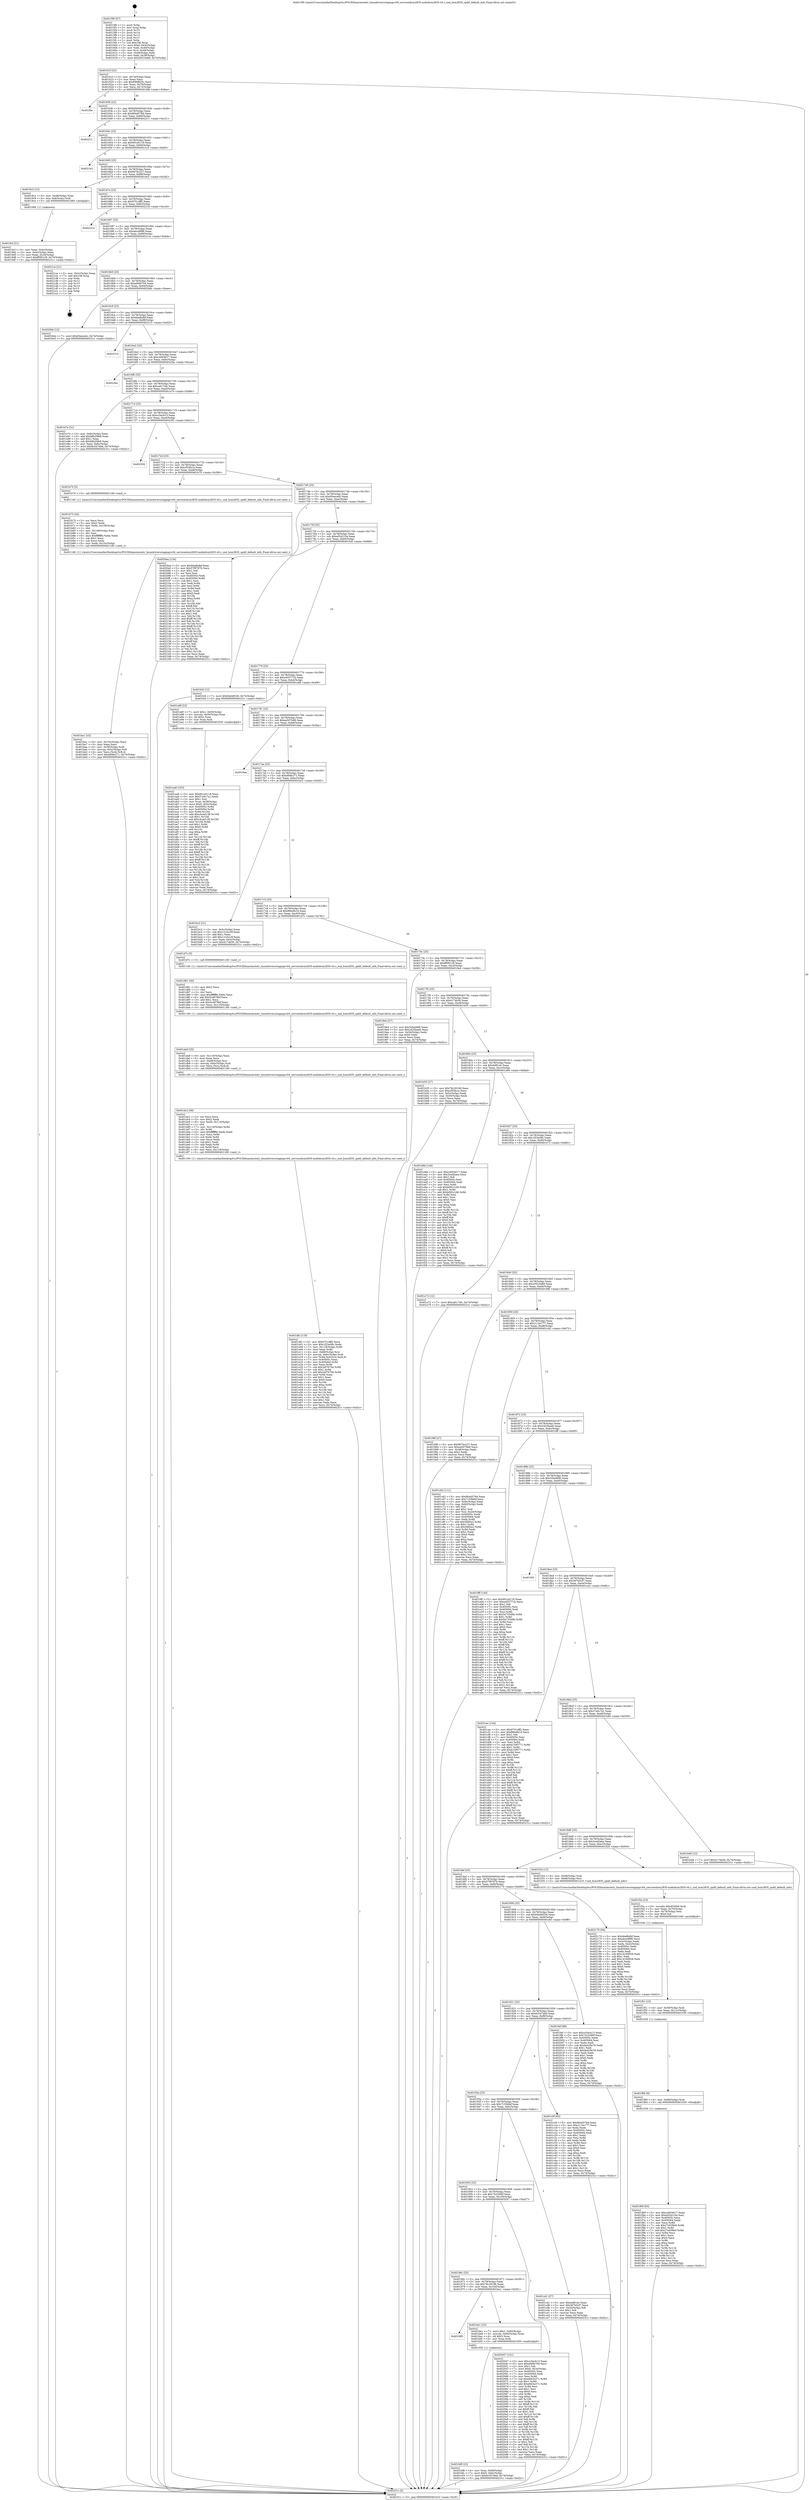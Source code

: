 digraph "0x4015f0" {
  label = "0x4015f0 (/mnt/c/Users/mathe/Desktop/tcc/POCII/binaries/extr_linuxdriversstagingvc04_servicesbcm2835-audiobcm2835-ctl.c_snd_bcm2835_spdif_default_info_Final-ollvm.out::main(0))"
  labelloc = "t"
  node[shape=record]

  Entry [label="",width=0.3,height=0.3,shape=circle,fillcolor=black,style=filled]
  "0x40161f" [label="{
     0x40161f [23]\l
     | [instrs]\l
     &nbsp;&nbsp;0x40161f \<+3\>: mov -0x74(%rbp),%eax\l
     &nbsp;&nbsp;0x401622 \<+2\>: mov %eax,%ecx\l
     &nbsp;&nbsp;0x401624 \<+6\>: sub $0x84bf825c,%ecx\l
     &nbsp;&nbsp;0x40162a \<+3\>: mov %eax,-0x78(%rbp)\l
     &nbsp;&nbsp;0x40162d \<+3\>: mov %ecx,-0x7c(%rbp)\l
     &nbsp;&nbsp;0x401630 \<+6\>: je 0000000000401fde \<main+0x9ee\>\l
  }"]
  "0x401fde" [label="{
     0x401fde\l
  }", style=dashed]
  "0x401636" [label="{
     0x401636 [22]\l
     | [instrs]\l
     &nbsp;&nbsp;0x401636 \<+5\>: jmp 000000000040163b \<main+0x4b\>\l
     &nbsp;&nbsp;0x40163b \<+3\>: mov -0x78(%rbp),%eax\l
     &nbsp;&nbsp;0x40163e \<+5\>: sub $0x864d578d,%eax\l
     &nbsp;&nbsp;0x401643 \<+3\>: mov %eax,-0x80(%rbp)\l
     &nbsp;&nbsp;0x401646 \<+6\>: je 0000000000402211 \<main+0xc21\>\l
  }"]
  Exit [label="",width=0.3,height=0.3,shape=circle,fillcolor=black,style=filled,peripheries=2]
  "0x402211" [label="{
     0x402211\l
  }", style=dashed]
  "0x40164c" [label="{
     0x40164c [25]\l
     | [instrs]\l
     &nbsp;&nbsp;0x40164c \<+5\>: jmp 0000000000401651 \<main+0x61\>\l
     &nbsp;&nbsp;0x401651 \<+3\>: mov -0x78(%rbp),%eax\l
     &nbsp;&nbsp;0x401654 \<+5\>: sub $0x901a0118,%eax\l
     &nbsp;&nbsp;0x401659 \<+6\>: mov %eax,-0x84(%rbp)\l
     &nbsp;&nbsp;0x40165f \<+6\>: je 00000000004021e3 \<main+0xbf3\>\l
  }"]
  "0x401f69" [label="{
     0x401f69 [93]\l
     | [instrs]\l
     &nbsp;&nbsp;0x401f69 \<+5\>: mov $0xc4004017,%eax\l
     &nbsp;&nbsp;0x401f6e \<+5\>: mov $0xe054210a,%esi\l
     &nbsp;&nbsp;0x401f73 \<+7\>: mov 0x40505c,%ecx\l
     &nbsp;&nbsp;0x401f7a \<+7\>: mov 0x405064,%edx\l
     &nbsp;&nbsp;0x401f81 \<+3\>: mov %ecx,%r8d\l
     &nbsp;&nbsp;0x401f84 \<+7\>: sub $0x27e638e0,%r8d\l
     &nbsp;&nbsp;0x401f8b \<+4\>: sub $0x1,%r8d\l
     &nbsp;&nbsp;0x401f8f \<+7\>: add $0x27e638e0,%r8d\l
     &nbsp;&nbsp;0x401f96 \<+4\>: imul %r8d,%ecx\l
     &nbsp;&nbsp;0x401f9a \<+3\>: and $0x1,%ecx\l
     &nbsp;&nbsp;0x401f9d \<+3\>: cmp $0x0,%ecx\l
     &nbsp;&nbsp;0x401fa0 \<+4\>: sete %r9b\l
     &nbsp;&nbsp;0x401fa4 \<+3\>: cmp $0xa,%edx\l
     &nbsp;&nbsp;0x401fa7 \<+4\>: setl %r10b\l
     &nbsp;&nbsp;0x401fab \<+3\>: mov %r9b,%r11b\l
     &nbsp;&nbsp;0x401fae \<+3\>: and %r10b,%r11b\l
     &nbsp;&nbsp;0x401fb1 \<+3\>: xor %r10b,%r9b\l
     &nbsp;&nbsp;0x401fb4 \<+3\>: or %r9b,%r11b\l
     &nbsp;&nbsp;0x401fb7 \<+4\>: test $0x1,%r11b\l
     &nbsp;&nbsp;0x401fbb \<+3\>: cmovne %esi,%eax\l
     &nbsp;&nbsp;0x401fbe \<+3\>: mov %eax,-0x74(%rbp)\l
     &nbsp;&nbsp;0x401fc1 \<+5\>: jmp 000000000040231c \<main+0xd2c\>\l
  }"]
  "0x4021e3" [label="{
     0x4021e3\l
  }", style=dashed]
  "0x401665" [label="{
     0x401665 [25]\l
     | [instrs]\l
     &nbsp;&nbsp;0x401665 \<+5\>: jmp 000000000040166a \<main+0x7a\>\l
     &nbsp;&nbsp;0x40166a \<+3\>: mov -0x78(%rbp),%eax\l
     &nbsp;&nbsp;0x40166d \<+5\>: sub $0x967bc227,%eax\l
     &nbsp;&nbsp;0x401672 \<+6\>: mov %eax,-0x88(%rbp)\l
     &nbsp;&nbsp;0x401678 \<+6\>: je 00000000004019c2 \<main+0x3d2\>\l
  }"]
  "0x401f60" [label="{
     0x401f60 [9]\l
     | [instrs]\l
     &nbsp;&nbsp;0x401f60 \<+4\>: mov -0x68(%rbp),%rdi\l
     &nbsp;&nbsp;0x401f64 \<+5\>: call 0000000000401030 \<free@plt\>\l
     | [calls]\l
     &nbsp;&nbsp;0x401030 \{1\} (unknown)\l
  }"]
  "0x4019c2" [label="{
     0x4019c2 [13]\l
     | [instrs]\l
     &nbsp;&nbsp;0x4019c2 \<+4\>: mov -0x48(%rbp),%rax\l
     &nbsp;&nbsp;0x4019c6 \<+4\>: mov 0x8(%rax),%rdi\l
     &nbsp;&nbsp;0x4019ca \<+5\>: call 0000000000401060 \<atoi@plt\>\l
     | [calls]\l
     &nbsp;&nbsp;0x401060 \{1\} (unknown)\l
  }"]
  "0x40167e" [label="{
     0x40167e [25]\l
     | [instrs]\l
     &nbsp;&nbsp;0x40167e \<+5\>: jmp 0000000000401683 \<main+0x93\>\l
     &nbsp;&nbsp;0x401683 \<+3\>: mov -0x78(%rbp),%eax\l
     &nbsp;&nbsp;0x401686 \<+5\>: sub $0x9701dff2,%eax\l
     &nbsp;&nbsp;0x40168b \<+6\>: mov %eax,-0x8c(%rbp)\l
     &nbsp;&nbsp;0x401691 \<+6\>: je 000000000040221d \<main+0xc2d\>\l
  }"]
  "0x401f51" [label="{
     0x401f51 [15]\l
     | [instrs]\l
     &nbsp;&nbsp;0x401f51 \<+4\>: mov -0x58(%rbp),%rdi\l
     &nbsp;&nbsp;0x401f55 \<+6\>: mov %eax,-0x11c(%rbp)\l
     &nbsp;&nbsp;0x401f5b \<+5\>: call 0000000000401030 \<free@plt\>\l
     | [calls]\l
     &nbsp;&nbsp;0x401030 \{1\} (unknown)\l
  }"]
  "0x40221d" [label="{
     0x40221d\l
  }", style=dashed]
  "0x401697" [label="{
     0x401697 [25]\l
     | [instrs]\l
     &nbsp;&nbsp;0x401697 \<+5\>: jmp 000000000040169c \<main+0xac\>\l
     &nbsp;&nbsp;0x40169c \<+3\>: mov -0x78(%rbp),%eax\l
     &nbsp;&nbsp;0x40169f \<+5\>: sub $0xabce9f96,%eax\l
     &nbsp;&nbsp;0x4016a4 \<+6\>: mov %eax,-0x90(%rbp)\l
     &nbsp;&nbsp;0x4016aa \<+6\>: je 00000000004021ce \<main+0xbde\>\l
  }"]
  "0x401f3a" [label="{
     0x401f3a [23]\l
     | [instrs]\l
     &nbsp;&nbsp;0x401f3a \<+10\>: movabs $0x4030b6,%rdi\l
     &nbsp;&nbsp;0x401f44 \<+3\>: mov %eax,-0x70(%rbp)\l
     &nbsp;&nbsp;0x401f47 \<+3\>: mov -0x70(%rbp),%esi\l
     &nbsp;&nbsp;0x401f4a \<+2\>: mov $0x0,%al\l
     &nbsp;&nbsp;0x401f4c \<+5\>: call 0000000000401040 \<printf@plt\>\l
     | [calls]\l
     &nbsp;&nbsp;0x401040 \{1\} (unknown)\l
  }"]
  "0x4021ce" [label="{
     0x4021ce [21]\l
     | [instrs]\l
     &nbsp;&nbsp;0x4021ce \<+3\>: mov -0x2c(%rbp),%eax\l
     &nbsp;&nbsp;0x4021d1 \<+7\>: add $0x108,%rsp\l
     &nbsp;&nbsp;0x4021d8 \<+1\>: pop %rbx\l
     &nbsp;&nbsp;0x4021d9 \<+2\>: pop %r12\l
     &nbsp;&nbsp;0x4021db \<+2\>: pop %r13\l
     &nbsp;&nbsp;0x4021dd \<+2\>: pop %r14\l
     &nbsp;&nbsp;0x4021df \<+2\>: pop %r15\l
     &nbsp;&nbsp;0x4021e1 \<+1\>: pop %rbp\l
     &nbsp;&nbsp;0x4021e2 \<+1\>: ret\l
  }"]
  "0x4016b0" [label="{
     0x4016b0 [25]\l
     | [instrs]\l
     &nbsp;&nbsp;0x4016b0 \<+5\>: jmp 00000000004016b5 \<main+0xc5\>\l
     &nbsp;&nbsp;0x4016b5 \<+3\>: mov -0x78(%rbp),%eax\l
     &nbsp;&nbsp;0x4016b8 \<+5\>: sub $0xaf49b704,%eax\l
     &nbsp;&nbsp;0x4016bd \<+6\>: mov %eax,-0x94(%rbp)\l
     &nbsp;&nbsp;0x4016c3 \<+6\>: je 00000000004020de \<main+0xaee\>\l
  }"]
  "0x401dfc" [label="{
     0x401dfc [118]\l
     | [instrs]\l
     &nbsp;&nbsp;0x401dfc \<+5\>: mov $0x9701dff2,%ecx\l
     &nbsp;&nbsp;0x401e01 \<+5\>: mov $0x1f23a49c,%edx\l
     &nbsp;&nbsp;0x401e06 \<+7\>: mov -0x118(%rbp),%r8d\l
     &nbsp;&nbsp;0x401e0d \<+4\>: imul %eax,%r8d\l
     &nbsp;&nbsp;0x401e11 \<+4\>: mov -0x68(%rbp),%rsi\l
     &nbsp;&nbsp;0x401e15 \<+4\>: movslq -0x6c(%rbp),%rdi\l
     &nbsp;&nbsp;0x401e19 \<+5\>: mov %r8d,0x4(%rsi,%rdi,8)\l
     &nbsp;&nbsp;0x401e1e \<+7\>: mov 0x40505c,%eax\l
     &nbsp;&nbsp;0x401e25 \<+8\>: mov 0x405064,%r8d\l
     &nbsp;&nbsp;0x401e2d \<+3\>: mov %eax,%r9d\l
     &nbsp;&nbsp;0x401e30 \<+7\>: sub $0x2ef7670d,%r9d\l
     &nbsp;&nbsp;0x401e37 \<+4\>: sub $0x1,%r9d\l
     &nbsp;&nbsp;0x401e3b \<+7\>: add $0x2ef7670d,%r9d\l
     &nbsp;&nbsp;0x401e42 \<+4\>: imul %r9d,%eax\l
     &nbsp;&nbsp;0x401e46 \<+3\>: and $0x1,%eax\l
     &nbsp;&nbsp;0x401e49 \<+3\>: cmp $0x0,%eax\l
     &nbsp;&nbsp;0x401e4c \<+4\>: sete %r10b\l
     &nbsp;&nbsp;0x401e50 \<+4\>: cmp $0xa,%r8d\l
     &nbsp;&nbsp;0x401e54 \<+4\>: setl %r11b\l
     &nbsp;&nbsp;0x401e58 \<+3\>: mov %r10b,%bl\l
     &nbsp;&nbsp;0x401e5b \<+3\>: and %r11b,%bl\l
     &nbsp;&nbsp;0x401e5e \<+3\>: xor %r11b,%r10b\l
     &nbsp;&nbsp;0x401e61 \<+3\>: or %r10b,%bl\l
     &nbsp;&nbsp;0x401e64 \<+3\>: test $0x1,%bl\l
     &nbsp;&nbsp;0x401e67 \<+3\>: cmovne %edx,%ecx\l
     &nbsp;&nbsp;0x401e6a \<+3\>: mov %ecx,-0x74(%rbp)\l
     &nbsp;&nbsp;0x401e6d \<+5\>: jmp 000000000040231c \<main+0xd2c\>\l
  }"]
  "0x4020de" [label="{
     0x4020de [12]\l
     | [instrs]\l
     &nbsp;&nbsp;0x4020de \<+7\>: movl $0xd5eecedc,-0x74(%rbp)\l
     &nbsp;&nbsp;0x4020e5 \<+5\>: jmp 000000000040231c \<main+0xd2c\>\l
  }"]
  "0x4016c9" [label="{
     0x4016c9 [25]\l
     | [instrs]\l
     &nbsp;&nbsp;0x4016c9 \<+5\>: jmp 00000000004016ce \<main+0xde\>\l
     &nbsp;&nbsp;0x4016ce \<+3\>: mov -0x78(%rbp),%eax\l
     &nbsp;&nbsp;0x4016d1 \<+5\>: sub $0xbbafbdbf,%eax\l
     &nbsp;&nbsp;0x4016d6 \<+6\>: mov %eax,-0x98(%rbp)\l
     &nbsp;&nbsp;0x4016dc \<+6\>: je 0000000000402315 \<main+0xd25\>\l
  }"]
  "0x401dc2" [label="{
     0x401dc2 [58]\l
     | [instrs]\l
     &nbsp;&nbsp;0x401dc2 \<+2\>: xor %ecx,%ecx\l
     &nbsp;&nbsp;0x401dc4 \<+5\>: mov $0x2,%edx\l
     &nbsp;&nbsp;0x401dc9 \<+6\>: mov %edx,-0x114(%rbp)\l
     &nbsp;&nbsp;0x401dcf \<+1\>: cltd\l
     &nbsp;&nbsp;0x401dd0 \<+7\>: mov -0x114(%rbp),%r8d\l
     &nbsp;&nbsp;0x401dd7 \<+3\>: idiv %r8d\l
     &nbsp;&nbsp;0x401dda \<+6\>: imul $0xfffffffe,%edx,%edx\l
     &nbsp;&nbsp;0x401de0 \<+3\>: mov %ecx,%r9d\l
     &nbsp;&nbsp;0x401de3 \<+3\>: sub %edx,%r9d\l
     &nbsp;&nbsp;0x401de6 \<+2\>: mov %ecx,%edx\l
     &nbsp;&nbsp;0x401de8 \<+3\>: sub $0x1,%edx\l
     &nbsp;&nbsp;0x401deb \<+3\>: add %edx,%r9d\l
     &nbsp;&nbsp;0x401dee \<+3\>: sub %r9d,%ecx\l
     &nbsp;&nbsp;0x401df1 \<+6\>: mov %ecx,-0x118(%rbp)\l
     &nbsp;&nbsp;0x401df7 \<+5\>: call 0000000000401160 \<next_i\>\l
     | [calls]\l
     &nbsp;&nbsp;0x401160 \{1\} (/mnt/c/Users/mathe/Desktop/tcc/POCII/binaries/extr_linuxdriversstagingvc04_servicesbcm2835-audiobcm2835-ctl.c_snd_bcm2835_spdif_default_info_Final-ollvm.out::next_i)\l
  }"]
  "0x402315" [label="{
     0x402315\l
  }", style=dashed]
  "0x4016e2" [label="{
     0x4016e2 [25]\l
     | [instrs]\l
     &nbsp;&nbsp;0x4016e2 \<+5\>: jmp 00000000004016e7 \<main+0xf7\>\l
     &nbsp;&nbsp;0x4016e7 \<+3\>: mov -0x78(%rbp),%eax\l
     &nbsp;&nbsp;0x4016ea \<+5\>: sub $0xc4004017,%eax\l
     &nbsp;&nbsp;0x4016ef \<+6\>: mov %eax,-0x9c(%rbp)\l
     &nbsp;&nbsp;0x4016f5 \<+6\>: je 00000000004022ba \<main+0xcca\>\l
  }"]
  "0x401da9" [label="{
     0x401da9 [25]\l
     | [instrs]\l
     &nbsp;&nbsp;0x401da9 \<+6\>: mov -0x110(%rbp),%ecx\l
     &nbsp;&nbsp;0x401daf \<+3\>: imul %eax,%ecx\l
     &nbsp;&nbsp;0x401db2 \<+4\>: mov -0x68(%rbp),%rsi\l
     &nbsp;&nbsp;0x401db6 \<+4\>: movslq -0x6c(%rbp),%rdi\l
     &nbsp;&nbsp;0x401dba \<+3\>: mov %ecx,(%rsi,%rdi,8)\l
     &nbsp;&nbsp;0x401dbd \<+5\>: call 0000000000401160 \<next_i\>\l
     | [calls]\l
     &nbsp;&nbsp;0x401160 \{1\} (/mnt/c/Users/mathe/Desktop/tcc/POCII/binaries/extr_linuxdriversstagingvc04_servicesbcm2835-audiobcm2835-ctl.c_snd_bcm2835_spdif_default_info_Final-ollvm.out::next_i)\l
  }"]
  "0x4022ba" [label="{
     0x4022ba\l
  }", style=dashed]
  "0x4016fb" [label="{
     0x4016fb [25]\l
     | [instrs]\l
     &nbsp;&nbsp;0x4016fb \<+5\>: jmp 0000000000401700 \<main+0x110\>\l
     &nbsp;&nbsp;0x401700 \<+3\>: mov -0x78(%rbp),%eax\l
     &nbsp;&nbsp;0x401703 \<+5\>: sub $0xca617efc,%eax\l
     &nbsp;&nbsp;0x401708 \<+6\>: mov %eax,-0xa0(%rbp)\l
     &nbsp;&nbsp;0x40170e \<+6\>: je 0000000000401e7e \<main+0x88e\>\l
  }"]
  "0x401d81" [label="{
     0x401d81 [40]\l
     | [instrs]\l
     &nbsp;&nbsp;0x401d81 \<+5\>: mov $0x2,%ecx\l
     &nbsp;&nbsp;0x401d86 \<+1\>: cltd\l
     &nbsp;&nbsp;0x401d87 \<+2\>: idiv %ecx\l
     &nbsp;&nbsp;0x401d89 \<+6\>: imul $0xfffffffe,%edx,%ecx\l
     &nbsp;&nbsp;0x401d8f \<+6\>: add $0x5c4878bf,%ecx\l
     &nbsp;&nbsp;0x401d95 \<+3\>: add $0x1,%ecx\l
     &nbsp;&nbsp;0x401d98 \<+6\>: sub $0x5c4878bf,%ecx\l
     &nbsp;&nbsp;0x401d9e \<+6\>: mov %ecx,-0x110(%rbp)\l
     &nbsp;&nbsp;0x401da4 \<+5\>: call 0000000000401160 \<next_i\>\l
     | [calls]\l
     &nbsp;&nbsp;0x401160 \{1\} (/mnt/c/Users/mathe/Desktop/tcc/POCII/binaries/extr_linuxdriversstagingvc04_servicesbcm2835-audiobcm2835-ctl.c_snd_bcm2835_spdif_default_info_Final-ollvm.out::next_i)\l
  }"]
  "0x401e7e" [label="{
     0x401e7e [31]\l
     | [instrs]\l
     &nbsp;&nbsp;0x401e7e \<+3\>: mov -0x6c(%rbp),%eax\l
     &nbsp;&nbsp;0x401e81 \<+5\>: add $0xb8b20fe9,%eax\l
     &nbsp;&nbsp;0x401e86 \<+3\>: add $0x1,%eax\l
     &nbsp;&nbsp;0x401e89 \<+5\>: sub $0xb8b20fe9,%eax\l
     &nbsp;&nbsp;0x401e8e \<+3\>: mov %eax,-0x6c(%rbp)\l
     &nbsp;&nbsp;0x401e91 \<+7\>: movl $0x6c547ddd,-0x74(%rbp)\l
     &nbsp;&nbsp;0x401e98 \<+5\>: jmp 000000000040231c \<main+0xd2c\>\l
  }"]
  "0x401714" [label="{
     0x401714 [25]\l
     | [instrs]\l
     &nbsp;&nbsp;0x401714 \<+5\>: jmp 0000000000401719 \<main+0x129\>\l
     &nbsp;&nbsp;0x401719 \<+3\>: mov -0x78(%rbp),%eax\l
     &nbsp;&nbsp;0x40171c \<+5\>: sub $0xcc5ecb13,%eax\l
     &nbsp;&nbsp;0x401721 \<+6\>: mov %eax,-0xa4(%rbp)\l
     &nbsp;&nbsp;0x401727 \<+6\>: je 0000000000402302 \<main+0xd12\>\l
  }"]
  "0x401bf8" [label="{
     0x401bf8 [23]\l
     | [instrs]\l
     &nbsp;&nbsp;0x401bf8 \<+4\>: mov %rax,-0x68(%rbp)\l
     &nbsp;&nbsp;0x401bfc \<+7\>: movl $0x0,-0x6c(%rbp)\l
     &nbsp;&nbsp;0x401c03 \<+7\>: movl $0x6c547ddd,-0x74(%rbp)\l
     &nbsp;&nbsp;0x401c0a \<+5\>: jmp 000000000040231c \<main+0xd2c\>\l
  }"]
  "0x402302" [label="{
     0x402302\l
  }", style=dashed]
  "0x40172d" [label="{
     0x40172d [25]\l
     | [instrs]\l
     &nbsp;&nbsp;0x40172d \<+5\>: jmp 0000000000401732 \<main+0x142\>\l
     &nbsp;&nbsp;0x401732 \<+3\>: mov -0x78(%rbp),%eax\l
     &nbsp;&nbsp;0x401735 \<+5\>: sub $0xcf53fa1e,%eax\l
     &nbsp;&nbsp;0x40173a \<+6\>: mov %eax,-0xa8(%rbp)\l
     &nbsp;&nbsp;0x401740 \<+6\>: je 0000000000401b70 \<main+0x580\>\l
  }"]
  "0x401985" [label="{
     0x401985\l
  }", style=dashed]
  "0x401b70" [label="{
     0x401b70 [5]\l
     | [instrs]\l
     &nbsp;&nbsp;0x401b70 \<+5\>: call 0000000000401160 \<next_i\>\l
     | [calls]\l
     &nbsp;&nbsp;0x401160 \{1\} (/mnt/c/Users/mathe/Desktop/tcc/POCII/binaries/extr_linuxdriversstagingvc04_servicesbcm2835-audiobcm2835-ctl.c_snd_bcm2835_spdif_default_info_Final-ollvm.out::next_i)\l
  }"]
  "0x401746" [label="{
     0x401746 [25]\l
     | [instrs]\l
     &nbsp;&nbsp;0x401746 \<+5\>: jmp 000000000040174b \<main+0x15b\>\l
     &nbsp;&nbsp;0x40174b \<+3\>: mov -0x78(%rbp),%eax\l
     &nbsp;&nbsp;0x40174e \<+5\>: sub $0xd5eecedc,%eax\l
     &nbsp;&nbsp;0x401753 \<+6\>: mov %eax,-0xac(%rbp)\l
     &nbsp;&nbsp;0x401759 \<+6\>: je 00000000004020ea \<main+0xafa\>\l
  }"]
  "0x401be1" [label="{
     0x401be1 [23]\l
     | [instrs]\l
     &nbsp;&nbsp;0x401be1 \<+7\>: movl $0x1,-0x60(%rbp)\l
     &nbsp;&nbsp;0x401be8 \<+4\>: movslq -0x60(%rbp),%rax\l
     &nbsp;&nbsp;0x401bec \<+4\>: shl $0x3,%rax\l
     &nbsp;&nbsp;0x401bf0 \<+3\>: mov %rax,%rdi\l
     &nbsp;&nbsp;0x401bf3 \<+5\>: call 0000000000401050 \<malloc@plt\>\l
     | [calls]\l
     &nbsp;&nbsp;0x401050 \{1\} (unknown)\l
  }"]
  "0x4020ea" [label="{
     0x4020ea [134]\l
     | [instrs]\l
     &nbsp;&nbsp;0x4020ea \<+5\>: mov $0xbbafbdbf,%eax\l
     &nbsp;&nbsp;0x4020ef \<+5\>: mov $0x57f9787b,%ecx\l
     &nbsp;&nbsp;0x4020f4 \<+2\>: mov $0x1,%dl\l
     &nbsp;&nbsp;0x4020f6 \<+2\>: xor %esi,%esi\l
     &nbsp;&nbsp;0x4020f8 \<+7\>: mov 0x40505c,%edi\l
     &nbsp;&nbsp;0x4020ff \<+8\>: mov 0x405064,%r8d\l
     &nbsp;&nbsp;0x402107 \<+3\>: sub $0x1,%esi\l
     &nbsp;&nbsp;0x40210a \<+3\>: mov %edi,%r9d\l
     &nbsp;&nbsp;0x40210d \<+3\>: add %esi,%r9d\l
     &nbsp;&nbsp;0x402110 \<+4\>: imul %r9d,%edi\l
     &nbsp;&nbsp;0x402114 \<+3\>: and $0x1,%edi\l
     &nbsp;&nbsp;0x402117 \<+3\>: cmp $0x0,%edi\l
     &nbsp;&nbsp;0x40211a \<+4\>: sete %r10b\l
     &nbsp;&nbsp;0x40211e \<+4\>: cmp $0xa,%r8d\l
     &nbsp;&nbsp;0x402122 \<+4\>: setl %r11b\l
     &nbsp;&nbsp;0x402126 \<+3\>: mov %r10b,%bl\l
     &nbsp;&nbsp;0x402129 \<+3\>: xor $0xff,%bl\l
     &nbsp;&nbsp;0x40212c \<+3\>: mov %r11b,%r14b\l
     &nbsp;&nbsp;0x40212f \<+4\>: xor $0xff,%r14b\l
     &nbsp;&nbsp;0x402133 \<+3\>: xor $0x1,%dl\l
     &nbsp;&nbsp;0x402136 \<+3\>: mov %bl,%r15b\l
     &nbsp;&nbsp;0x402139 \<+4\>: and $0xff,%r15b\l
     &nbsp;&nbsp;0x40213d \<+3\>: and %dl,%r10b\l
     &nbsp;&nbsp;0x402140 \<+3\>: mov %r14b,%r12b\l
     &nbsp;&nbsp;0x402143 \<+4\>: and $0xff,%r12b\l
     &nbsp;&nbsp;0x402147 \<+3\>: and %dl,%r11b\l
     &nbsp;&nbsp;0x40214a \<+3\>: or %r10b,%r15b\l
     &nbsp;&nbsp;0x40214d \<+3\>: or %r11b,%r12b\l
     &nbsp;&nbsp;0x402150 \<+3\>: xor %r12b,%r15b\l
     &nbsp;&nbsp;0x402153 \<+3\>: or %r14b,%bl\l
     &nbsp;&nbsp;0x402156 \<+3\>: xor $0xff,%bl\l
     &nbsp;&nbsp;0x402159 \<+3\>: or $0x1,%dl\l
     &nbsp;&nbsp;0x40215c \<+2\>: and %dl,%bl\l
     &nbsp;&nbsp;0x40215e \<+3\>: or %bl,%r15b\l
     &nbsp;&nbsp;0x402161 \<+4\>: test $0x1,%r15b\l
     &nbsp;&nbsp;0x402165 \<+3\>: cmovne %ecx,%eax\l
     &nbsp;&nbsp;0x402168 \<+3\>: mov %eax,-0x74(%rbp)\l
     &nbsp;&nbsp;0x40216b \<+5\>: jmp 000000000040231c \<main+0xd2c\>\l
  }"]
  "0x40175f" [label="{
     0x40175f [25]\l
     | [instrs]\l
     &nbsp;&nbsp;0x40175f \<+5\>: jmp 0000000000401764 \<main+0x174\>\l
     &nbsp;&nbsp;0x401764 \<+3\>: mov -0x78(%rbp),%eax\l
     &nbsp;&nbsp;0x401767 \<+5\>: sub $0xe054210a,%eax\l
     &nbsp;&nbsp;0x40176c \<+6\>: mov %eax,-0xb0(%rbp)\l
     &nbsp;&nbsp;0x401772 \<+6\>: je 0000000000401fc6 \<main+0x9d6\>\l
  }"]
  "0x40196c" [label="{
     0x40196c [25]\l
     | [instrs]\l
     &nbsp;&nbsp;0x40196c \<+5\>: jmp 0000000000401971 \<main+0x381\>\l
     &nbsp;&nbsp;0x401971 \<+3\>: mov -0x78(%rbp),%eax\l
     &nbsp;&nbsp;0x401974 \<+5\>: sub $0x78c29186,%eax\l
     &nbsp;&nbsp;0x401979 \<+6\>: mov %eax,-0x104(%rbp)\l
     &nbsp;&nbsp;0x40197f \<+6\>: je 0000000000401be1 \<main+0x5f1\>\l
  }"]
  "0x401fc6" [label="{
     0x401fc6 [12]\l
     | [instrs]\l
     &nbsp;&nbsp;0x401fc6 \<+7\>: movl $0x64d48526,-0x74(%rbp)\l
     &nbsp;&nbsp;0x401fcd \<+5\>: jmp 000000000040231c \<main+0xd2c\>\l
  }"]
  "0x401778" [label="{
     0x401778 [25]\l
     | [instrs]\l
     &nbsp;&nbsp;0x401778 \<+5\>: jmp 000000000040177d \<main+0x18d\>\l
     &nbsp;&nbsp;0x40177d \<+3\>: mov -0x78(%rbp),%eax\l
     &nbsp;&nbsp;0x401780 \<+5\>: sub $0xe455771b,%eax\l
     &nbsp;&nbsp;0x401785 \<+6\>: mov %eax,-0xb4(%rbp)\l
     &nbsp;&nbsp;0x40178b \<+6\>: je 0000000000401a8f \<main+0x49f\>\l
  }"]
  "0x402047" [label="{
     0x402047 [151]\l
     | [instrs]\l
     &nbsp;&nbsp;0x402047 \<+5\>: mov $0xcc5ecb13,%eax\l
     &nbsp;&nbsp;0x40204c \<+5\>: mov $0xaf49b704,%ecx\l
     &nbsp;&nbsp;0x402051 \<+2\>: mov $0x1,%dl\l
     &nbsp;&nbsp;0x402053 \<+7\>: movl $0x0,-0x3c(%rbp)\l
     &nbsp;&nbsp;0x40205a \<+7\>: mov 0x40505c,%esi\l
     &nbsp;&nbsp;0x402061 \<+7\>: mov 0x405064,%edi\l
     &nbsp;&nbsp;0x402068 \<+3\>: mov %esi,%r8d\l
     &nbsp;&nbsp;0x40206b \<+7\>: sub $0xe843a371,%r8d\l
     &nbsp;&nbsp;0x402072 \<+4\>: sub $0x1,%r8d\l
     &nbsp;&nbsp;0x402076 \<+7\>: add $0xe843a371,%r8d\l
     &nbsp;&nbsp;0x40207d \<+4\>: imul %r8d,%esi\l
     &nbsp;&nbsp;0x402081 \<+3\>: and $0x1,%esi\l
     &nbsp;&nbsp;0x402084 \<+3\>: cmp $0x0,%esi\l
     &nbsp;&nbsp;0x402087 \<+4\>: sete %r9b\l
     &nbsp;&nbsp;0x40208b \<+3\>: cmp $0xa,%edi\l
     &nbsp;&nbsp;0x40208e \<+4\>: setl %r10b\l
     &nbsp;&nbsp;0x402092 \<+3\>: mov %r9b,%r11b\l
     &nbsp;&nbsp;0x402095 \<+4\>: xor $0xff,%r11b\l
     &nbsp;&nbsp;0x402099 \<+3\>: mov %r10b,%bl\l
     &nbsp;&nbsp;0x40209c \<+3\>: xor $0xff,%bl\l
     &nbsp;&nbsp;0x40209f \<+3\>: xor $0x1,%dl\l
     &nbsp;&nbsp;0x4020a2 \<+3\>: mov %r11b,%r14b\l
     &nbsp;&nbsp;0x4020a5 \<+4\>: and $0xff,%r14b\l
     &nbsp;&nbsp;0x4020a9 \<+3\>: and %dl,%r9b\l
     &nbsp;&nbsp;0x4020ac \<+3\>: mov %bl,%r15b\l
     &nbsp;&nbsp;0x4020af \<+4\>: and $0xff,%r15b\l
     &nbsp;&nbsp;0x4020b3 \<+3\>: and %dl,%r10b\l
     &nbsp;&nbsp;0x4020b6 \<+3\>: or %r9b,%r14b\l
     &nbsp;&nbsp;0x4020b9 \<+3\>: or %r10b,%r15b\l
     &nbsp;&nbsp;0x4020bc \<+3\>: xor %r15b,%r14b\l
     &nbsp;&nbsp;0x4020bf \<+3\>: or %bl,%r11b\l
     &nbsp;&nbsp;0x4020c2 \<+4\>: xor $0xff,%r11b\l
     &nbsp;&nbsp;0x4020c6 \<+3\>: or $0x1,%dl\l
     &nbsp;&nbsp;0x4020c9 \<+3\>: and %dl,%r11b\l
     &nbsp;&nbsp;0x4020cc \<+3\>: or %r11b,%r14b\l
     &nbsp;&nbsp;0x4020cf \<+4\>: test $0x1,%r14b\l
     &nbsp;&nbsp;0x4020d3 \<+3\>: cmovne %ecx,%eax\l
     &nbsp;&nbsp;0x4020d6 \<+3\>: mov %eax,-0x74(%rbp)\l
     &nbsp;&nbsp;0x4020d9 \<+5\>: jmp 000000000040231c \<main+0xd2c\>\l
  }"]
  "0x401a8f" [label="{
     0x401a8f [23]\l
     | [instrs]\l
     &nbsp;&nbsp;0x401a8f \<+7\>: movl $0x1,-0x50(%rbp)\l
     &nbsp;&nbsp;0x401a96 \<+4\>: movslq -0x50(%rbp),%rax\l
     &nbsp;&nbsp;0x401a9a \<+4\>: shl $0x2,%rax\l
     &nbsp;&nbsp;0x401a9e \<+3\>: mov %rax,%rdi\l
     &nbsp;&nbsp;0x401aa1 \<+5\>: call 0000000000401050 \<malloc@plt\>\l
     | [calls]\l
     &nbsp;&nbsp;0x401050 \{1\} (unknown)\l
  }"]
  "0x401791" [label="{
     0x401791 [25]\l
     | [instrs]\l
     &nbsp;&nbsp;0x401791 \<+5\>: jmp 0000000000401796 \<main+0x1a6\>\l
     &nbsp;&nbsp;0x401796 \<+3\>: mov -0x78(%rbp),%eax\l
     &nbsp;&nbsp;0x401799 \<+5\>: sub $0xea507b68,%eax\l
     &nbsp;&nbsp;0x40179e \<+6\>: mov %eax,-0xb8(%rbp)\l
     &nbsp;&nbsp;0x4017a4 \<+6\>: je 00000000004019aa \<main+0x3ba\>\l
  }"]
  "0x401953" [label="{
     0x401953 [25]\l
     | [instrs]\l
     &nbsp;&nbsp;0x401953 \<+5\>: jmp 0000000000401958 \<main+0x368\>\l
     &nbsp;&nbsp;0x401958 \<+3\>: mov -0x78(%rbp),%eax\l
     &nbsp;&nbsp;0x40195b \<+5\>: sub $0x73c5280f,%eax\l
     &nbsp;&nbsp;0x401960 \<+6\>: mov %eax,-0x100(%rbp)\l
     &nbsp;&nbsp;0x401966 \<+6\>: je 0000000000402047 \<main+0xa57\>\l
  }"]
  "0x4019aa" [label="{
     0x4019aa\l
  }", style=dashed]
  "0x4017aa" [label="{
     0x4017aa [25]\l
     | [instrs]\l
     &nbsp;&nbsp;0x4017aa \<+5\>: jmp 00000000004017af \<main+0x1bf\>\l
     &nbsp;&nbsp;0x4017af \<+3\>: mov -0x78(%rbp),%eax\l
     &nbsp;&nbsp;0x4017b2 \<+5\>: sub $0xef08e271,%eax\l
     &nbsp;&nbsp;0x4017b7 \<+6\>: mov %eax,-0xbc(%rbp)\l
     &nbsp;&nbsp;0x4017bd \<+6\>: je 0000000000401bc2 \<main+0x5d2\>\l
  }"]
  "0x401cd1" [label="{
     0x401cd1 [27]\l
     | [instrs]\l
     &nbsp;&nbsp;0x401cd1 \<+5\>: mov $0x4ef61dc,%eax\l
     &nbsp;&nbsp;0x401cd6 \<+5\>: mov $0x367b5cf7,%ecx\l
     &nbsp;&nbsp;0x401cdb \<+3\>: mov -0x2d(%rbp),%dl\l
     &nbsp;&nbsp;0x401cde \<+3\>: test $0x1,%dl\l
     &nbsp;&nbsp;0x401ce1 \<+3\>: cmovne %ecx,%eax\l
     &nbsp;&nbsp;0x401ce4 \<+3\>: mov %eax,-0x74(%rbp)\l
     &nbsp;&nbsp;0x401ce7 \<+5\>: jmp 000000000040231c \<main+0xd2c\>\l
  }"]
  "0x401bc2" [label="{
     0x401bc2 [31]\l
     | [instrs]\l
     &nbsp;&nbsp;0x401bc2 \<+3\>: mov -0x5c(%rbp),%eax\l
     &nbsp;&nbsp;0x401bc5 \<+5\>: sub $0x1210cc3f,%eax\l
     &nbsp;&nbsp;0x401bca \<+3\>: add $0x1,%eax\l
     &nbsp;&nbsp;0x401bcd \<+5\>: add $0x1210cc3f,%eax\l
     &nbsp;&nbsp;0x401bd2 \<+3\>: mov %eax,-0x5c(%rbp)\l
     &nbsp;&nbsp;0x401bd5 \<+7\>: movl $0x4174b56,-0x74(%rbp)\l
     &nbsp;&nbsp;0x401bdc \<+5\>: jmp 000000000040231c \<main+0xd2c\>\l
  }"]
  "0x4017c3" [label="{
     0x4017c3 [25]\l
     | [instrs]\l
     &nbsp;&nbsp;0x4017c3 \<+5\>: jmp 00000000004017c8 \<main+0x1d8\>\l
     &nbsp;&nbsp;0x4017c8 \<+3\>: mov -0x78(%rbp),%eax\l
     &nbsp;&nbsp;0x4017cb \<+5\>: sub $0xf86e9b1d,%eax\l
     &nbsp;&nbsp;0x4017d0 \<+6\>: mov %eax,-0xc0(%rbp)\l
     &nbsp;&nbsp;0x4017d6 \<+6\>: je 0000000000401d7c \<main+0x78c\>\l
  }"]
  "0x40193a" [label="{
     0x40193a [25]\l
     | [instrs]\l
     &nbsp;&nbsp;0x40193a \<+5\>: jmp 000000000040193f \<main+0x34f\>\l
     &nbsp;&nbsp;0x40193f \<+3\>: mov -0x78(%rbp),%eax\l
     &nbsp;&nbsp;0x401942 \<+5\>: sub $0x7155bfef,%eax\l
     &nbsp;&nbsp;0x401947 \<+6\>: mov %eax,-0xfc(%rbp)\l
     &nbsp;&nbsp;0x40194d \<+6\>: je 0000000000401cd1 \<main+0x6e1\>\l
  }"]
  "0x401d7c" [label="{
     0x401d7c [5]\l
     | [instrs]\l
     &nbsp;&nbsp;0x401d7c \<+5\>: call 0000000000401160 \<next_i\>\l
     | [calls]\l
     &nbsp;&nbsp;0x401160 \{1\} (/mnt/c/Users/mathe/Desktop/tcc/POCII/binaries/extr_linuxdriversstagingvc04_servicesbcm2835-audiobcm2835-ctl.c_snd_bcm2835_spdif_default_info_Final-ollvm.out::next_i)\l
  }"]
  "0x4017dc" [label="{
     0x4017dc [25]\l
     | [instrs]\l
     &nbsp;&nbsp;0x4017dc \<+5\>: jmp 00000000004017e1 \<main+0x1f1\>\l
     &nbsp;&nbsp;0x4017e1 \<+3\>: mov -0x78(%rbp),%eax\l
     &nbsp;&nbsp;0x4017e4 \<+5\>: sub $0xff5f0129,%eax\l
     &nbsp;&nbsp;0x4017e9 \<+6\>: mov %eax,-0xc4(%rbp)\l
     &nbsp;&nbsp;0x4017ef \<+6\>: je 00000000004019e4 \<main+0x3f4\>\l
  }"]
  "0x401c0f" [label="{
     0x401c0f [83]\l
     | [instrs]\l
     &nbsp;&nbsp;0x401c0f \<+5\>: mov $0x864d578d,%eax\l
     &nbsp;&nbsp;0x401c14 \<+5\>: mov $0x211bc777,%ecx\l
     &nbsp;&nbsp;0x401c19 \<+2\>: xor %edx,%edx\l
     &nbsp;&nbsp;0x401c1b \<+7\>: mov 0x40505c,%esi\l
     &nbsp;&nbsp;0x401c22 \<+7\>: mov 0x405064,%edi\l
     &nbsp;&nbsp;0x401c29 \<+3\>: sub $0x1,%edx\l
     &nbsp;&nbsp;0x401c2c \<+3\>: mov %esi,%r8d\l
     &nbsp;&nbsp;0x401c2f \<+3\>: add %edx,%r8d\l
     &nbsp;&nbsp;0x401c32 \<+4\>: imul %r8d,%esi\l
     &nbsp;&nbsp;0x401c36 \<+3\>: and $0x1,%esi\l
     &nbsp;&nbsp;0x401c39 \<+3\>: cmp $0x0,%esi\l
     &nbsp;&nbsp;0x401c3c \<+4\>: sete %r9b\l
     &nbsp;&nbsp;0x401c40 \<+3\>: cmp $0xa,%edi\l
     &nbsp;&nbsp;0x401c43 \<+4\>: setl %r10b\l
     &nbsp;&nbsp;0x401c47 \<+3\>: mov %r9b,%r11b\l
     &nbsp;&nbsp;0x401c4a \<+3\>: and %r10b,%r11b\l
     &nbsp;&nbsp;0x401c4d \<+3\>: xor %r10b,%r9b\l
     &nbsp;&nbsp;0x401c50 \<+3\>: or %r9b,%r11b\l
     &nbsp;&nbsp;0x401c53 \<+4\>: test $0x1,%r11b\l
     &nbsp;&nbsp;0x401c57 \<+3\>: cmovne %ecx,%eax\l
     &nbsp;&nbsp;0x401c5a \<+3\>: mov %eax,-0x74(%rbp)\l
     &nbsp;&nbsp;0x401c5d \<+5\>: jmp 000000000040231c \<main+0xd2c\>\l
  }"]
  "0x4019e4" [label="{
     0x4019e4 [27]\l
     | [instrs]\l
     &nbsp;&nbsp;0x4019e4 \<+5\>: mov $0x32be4fd0,%eax\l
     &nbsp;&nbsp;0x4019e9 \<+5\>: mov $0x2425baa6,%ecx\l
     &nbsp;&nbsp;0x4019ee \<+3\>: mov -0x34(%rbp),%edx\l
     &nbsp;&nbsp;0x4019f1 \<+3\>: cmp $0x0,%edx\l
     &nbsp;&nbsp;0x4019f4 \<+3\>: cmove %ecx,%eax\l
     &nbsp;&nbsp;0x4019f7 \<+3\>: mov %eax,-0x74(%rbp)\l
     &nbsp;&nbsp;0x4019fa \<+5\>: jmp 000000000040231c \<main+0xd2c\>\l
  }"]
  "0x4017f5" [label="{
     0x4017f5 [25]\l
     | [instrs]\l
     &nbsp;&nbsp;0x4017f5 \<+5\>: jmp 00000000004017fa \<main+0x20a\>\l
     &nbsp;&nbsp;0x4017fa \<+3\>: mov -0x78(%rbp),%eax\l
     &nbsp;&nbsp;0x4017fd \<+5\>: sub $0x4174b56,%eax\l
     &nbsp;&nbsp;0x401802 \<+6\>: mov %eax,-0xc8(%rbp)\l
     &nbsp;&nbsp;0x401808 \<+6\>: je 0000000000401b55 \<main+0x565\>\l
  }"]
  "0x401921" [label="{
     0x401921 [25]\l
     | [instrs]\l
     &nbsp;&nbsp;0x401921 \<+5\>: jmp 0000000000401926 \<main+0x336\>\l
     &nbsp;&nbsp;0x401926 \<+3\>: mov -0x78(%rbp),%eax\l
     &nbsp;&nbsp;0x401929 \<+5\>: sub $0x6c547ddd,%eax\l
     &nbsp;&nbsp;0x40192e \<+6\>: mov %eax,-0xf8(%rbp)\l
     &nbsp;&nbsp;0x401934 \<+6\>: je 0000000000401c0f \<main+0x61f\>\l
  }"]
  "0x401b55" [label="{
     0x401b55 [27]\l
     | [instrs]\l
     &nbsp;&nbsp;0x401b55 \<+5\>: mov $0x78c29186,%eax\l
     &nbsp;&nbsp;0x401b5a \<+5\>: mov $0xcf53fa1e,%ecx\l
     &nbsp;&nbsp;0x401b5f \<+3\>: mov -0x5c(%rbp),%edx\l
     &nbsp;&nbsp;0x401b62 \<+3\>: cmp -0x50(%rbp),%edx\l
     &nbsp;&nbsp;0x401b65 \<+3\>: cmovl %ecx,%eax\l
     &nbsp;&nbsp;0x401b68 \<+3\>: mov %eax,-0x74(%rbp)\l
     &nbsp;&nbsp;0x401b6b \<+5\>: jmp 000000000040231c \<main+0xd2c\>\l
  }"]
  "0x40180e" [label="{
     0x40180e [25]\l
     | [instrs]\l
     &nbsp;&nbsp;0x40180e \<+5\>: jmp 0000000000401813 \<main+0x223\>\l
     &nbsp;&nbsp;0x401813 \<+3\>: mov -0x78(%rbp),%eax\l
     &nbsp;&nbsp;0x401816 \<+5\>: sub $0x4ef61dc,%eax\l
     &nbsp;&nbsp;0x40181b \<+6\>: mov %eax,-0xcc(%rbp)\l
     &nbsp;&nbsp;0x401821 \<+6\>: je 0000000000401e9d \<main+0x8ad\>\l
  }"]
  "0x401fef" [label="{
     0x401fef [88]\l
     | [instrs]\l
     &nbsp;&nbsp;0x401fef \<+5\>: mov $0xcc5ecb13,%eax\l
     &nbsp;&nbsp;0x401ff4 \<+5\>: mov $0x73c5280f,%ecx\l
     &nbsp;&nbsp;0x401ff9 \<+7\>: mov 0x40505c,%edx\l
     &nbsp;&nbsp;0x402000 \<+7\>: mov 0x405064,%esi\l
     &nbsp;&nbsp;0x402007 \<+2\>: mov %edx,%edi\l
     &nbsp;&nbsp;0x402009 \<+6\>: sub $0x4a429e78,%edi\l
     &nbsp;&nbsp;0x40200f \<+3\>: sub $0x1,%edi\l
     &nbsp;&nbsp;0x402012 \<+6\>: add $0x4a429e78,%edi\l
     &nbsp;&nbsp;0x402018 \<+3\>: imul %edi,%edx\l
     &nbsp;&nbsp;0x40201b \<+3\>: and $0x1,%edx\l
     &nbsp;&nbsp;0x40201e \<+3\>: cmp $0x0,%edx\l
     &nbsp;&nbsp;0x402021 \<+4\>: sete %r8b\l
     &nbsp;&nbsp;0x402025 \<+3\>: cmp $0xa,%esi\l
     &nbsp;&nbsp;0x402028 \<+4\>: setl %r9b\l
     &nbsp;&nbsp;0x40202c \<+3\>: mov %r8b,%r10b\l
     &nbsp;&nbsp;0x40202f \<+3\>: and %r9b,%r10b\l
     &nbsp;&nbsp;0x402032 \<+3\>: xor %r9b,%r8b\l
     &nbsp;&nbsp;0x402035 \<+3\>: or %r8b,%r10b\l
     &nbsp;&nbsp;0x402038 \<+4\>: test $0x1,%r10b\l
     &nbsp;&nbsp;0x40203c \<+3\>: cmovne %ecx,%eax\l
     &nbsp;&nbsp;0x40203f \<+3\>: mov %eax,-0x74(%rbp)\l
     &nbsp;&nbsp;0x402042 \<+5\>: jmp 000000000040231c \<main+0xd2c\>\l
  }"]
  "0x401e9d" [label="{
     0x401e9d [144]\l
     | [instrs]\l
     &nbsp;&nbsp;0x401e9d \<+5\>: mov $0xc4004017,%eax\l
     &nbsp;&nbsp;0x401ea2 \<+5\>: mov $0x3ced2aea,%ecx\l
     &nbsp;&nbsp;0x401ea7 \<+2\>: mov $0x1,%dl\l
     &nbsp;&nbsp;0x401ea9 \<+7\>: mov 0x40505c,%esi\l
     &nbsp;&nbsp;0x401eb0 \<+7\>: mov 0x405064,%edi\l
     &nbsp;&nbsp;0x401eb7 \<+3\>: mov %esi,%r8d\l
     &nbsp;&nbsp;0x401eba \<+7\>: sub $0xb092c1d6,%r8d\l
     &nbsp;&nbsp;0x401ec1 \<+4\>: sub $0x1,%r8d\l
     &nbsp;&nbsp;0x401ec5 \<+7\>: add $0xb092c1d6,%r8d\l
     &nbsp;&nbsp;0x401ecc \<+4\>: imul %r8d,%esi\l
     &nbsp;&nbsp;0x401ed0 \<+3\>: and $0x1,%esi\l
     &nbsp;&nbsp;0x401ed3 \<+3\>: cmp $0x0,%esi\l
     &nbsp;&nbsp;0x401ed6 \<+4\>: sete %r9b\l
     &nbsp;&nbsp;0x401eda \<+3\>: cmp $0xa,%edi\l
     &nbsp;&nbsp;0x401edd \<+4\>: setl %r10b\l
     &nbsp;&nbsp;0x401ee1 \<+3\>: mov %r9b,%r11b\l
     &nbsp;&nbsp;0x401ee4 \<+4\>: xor $0xff,%r11b\l
     &nbsp;&nbsp;0x401ee8 \<+3\>: mov %r10b,%bl\l
     &nbsp;&nbsp;0x401eeb \<+3\>: xor $0xff,%bl\l
     &nbsp;&nbsp;0x401eee \<+3\>: xor $0x0,%dl\l
     &nbsp;&nbsp;0x401ef1 \<+3\>: mov %r11b,%r14b\l
     &nbsp;&nbsp;0x401ef4 \<+4\>: and $0x0,%r14b\l
     &nbsp;&nbsp;0x401ef8 \<+3\>: and %dl,%r9b\l
     &nbsp;&nbsp;0x401efb \<+3\>: mov %bl,%r15b\l
     &nbsp;&nbsp;0x401efe \<+4\>: and $0x0,%r15b\l
     &nbsp;&nbsp;0x401f02 \<+3\>: and %dl,%r10b\l
     &nbsp;&nbsp;0x401f05 \<+3\>: or %r9b,%r14b\l
     &nbsp;&nbsp;0x401f08 \<+3\>: or %r10b,%r15b\l
     &nbsp;&nbsp;0x401f0b \<+3\>: xor %r15b,%r14b\l
     &nbsp;&nbsp;0x401f0e \<+3\>: or %bl,%r11b\l
     &nbsp;&nbsp;0x401f11 \<+4\>: xor $0xff,%r11b\l
     &nbsp;&nbsp;0x401f15 \<+3\>: or $0x0,%dl\l
     &nbsp;&nbsp;0x401f18 \<+3\>: and %dl,%r11b\l
     &nbsp;&nbsp;0x401f1b \<+3\>: or %r11b,%r14b\l
     &nbsp;&nbsp;0x401f1e \<+4\>: test $0x1,%r14b\l
     &nbsp;&nbsp;0x401f22 \<+3\>: cmovne %ecx,%eax\l
     &nbsp;&nbsp;0x401f25 \<+3\>: mov %eax,-0x74(%rbp)\l
     &nbsp;&nbsp;0x401f28 \<+5\>: jmp 000000000040231c \<main+0xd2c\>\l
  }"]
  "0x401827" [label="{
     0x401827 [25]\l
     | [instrs]\l
     &nbsp;&nbsp;0x401827 \<+5\>: jmp 000000000040182c \<main+0x23c\>\l
     &nbsp;&nbsp;0x40182c \<+3\>: mov -0x78(%rbp),%eax\l
     &nbsp;&nbsp;0x40182f \<+5\>: sub $0x1f23a49c,%eax\l
     &nbsp;&nbsp;0x401834 \<+6\>: mov %eax,-0xd0(%rbp)\l
     &nbsp;&nbsp;0x40183a \<+6\>: je 0000000000401e72 \<main+0x882\>\l
  }"]
  "0x401908" [label="{
     0x401908 [25]\l
     | [instrs]\l
     &nbsp;&nbsp;0x401908 \<+5\>: jmp 000000000040190d \<main+0x31d\>\l
     &nbsp;&nbsp;0x40190d \<+3\>: mov -0x78(%rbp),%eax\l
     &nbsp;&nbsp;0x401910 \<+5\>: sub $0x64d48526,%eax\l
     &nbsp;&nbsp;0x401915 \<+6\>: mov %eax,-0xf4(%rbp)\l
     &nbsp;&nbsp;0x40191b \<+6\>: je 0000000000401fef \<main+0x9ff\>\l
  }"]
  "0x401e72" [label="{
     0x401e72 [12]\l
     | [instrs]\l
     &nbsp;&nbsp;0x401e72 \<+7\>: movl $0xca617efc,-0x74(%rbp)\l
     &nbsp;&nbsp;0x401e79 \<+5\>: jmp 000000000040231c \<main+0xd2c\>\l
  }"]
  "0x401840" [label="{
     0x401840 [25]\l
     | [instrs]\l
     &nbsp;&nbsp;0x401840 \<+5\>: jmp 0000000000401845 \<main+0x255\>\l
     &nbsp;&nbsp;0x401845 \<+3\>: mov -0x78(%rbp),%eax\l
     &nbsp;&nbsp;0x401848 \<+5\>: sub $0x20010a89,%eax\l
     &nbsp;&nbsp;0x40184d \<+6\>: mov %eax,-0xd4(%rbp)\l
     &nbsp;&nbsp;0x401853 \<+6\>: je 000000000040198f \<main+0x39f\>\l
  }"]
  "0x402170" [label="{
     0x402170 [94]\l
     | [instrs]\l
     &nbsp;&nbsp;0x402170 \<+5\>: mov $0xbbafbdbf,%eax\l
     &nbsp;&nbsp;0x402175 \<+5\>: mov $0xabce9f96,%ecx\l
     &nbsp;&nbsp;0x40217a \<+3\>: mov -0x3c(%rbp),%edx\l
     &nbsp;&nbsp;0x40217d \<+3\>: mov %edx,-0x2c(%rbp)\l
     &nbsp;&nbsp;0x402180 \<+7\>: mov 0x40505c,%edx\l
     &nbsp;&nbsp;0x402187 \<+7\>: mov 0x405064,%esi\l
     &nbsp;&nbsp;0x40218e \<+2\>: mov %edx,%edi\l
     &nbsp;&nbsp;0x402190 \<+6\>: sub $0x14169928,%edi\l
     &nbsp;&nbsp;0x402196 \<+3\>: sub $0x1,%edi\l
     &nbsp;&nbsp;0x402199 \<+6\>: add $0x14169928,%edi\l
     &nbsp;&nbsp;0x40219f \<+3\>: imul %edi,%edx\l
     &nbsp;&nbsp;0x4021a2 \<+3\>: and $0x1,%edx\l
     &nbsp;&nbsp;0x4021a5 \<+3\>: cmp $0x0,%edx\l
     &nbsp;&nbsp;0x4021a8 \<+4\>: sete %r8b\l
     &nbsp;&nbsp;0x4021ac \<+3\>: cmp $0xa,%esi\l
     &nbsp;&nbsp;0x4021af \<+4\>: setl %r9b\l
     &nbsp;&nbsp;0x4021b3 \<+3\>: mov %r8b,%r10b\l
     &nbsp;&nbsp;0x4021b6 \<+3\>: and %r9b,%r10b\l
     &nbsp;&nbsp;0x4021b9 \<+3\>: xor %r9b,%r8b\l
     &nbsp;&nbsp;0x4021bc \<+3\>: or %r8b,%r10b\l
     &nbsp;&nbsp;0x4021bf \<+4\>: test $0x1,%r10b\l
     &nbsp;&nbsp;0x4021c3 \<+3\>: cmovne %ecx,%eax\l
     &nbsp;&nbsp;0x4021c6 \<+3\>: mov %eax,-0x74(%rbp)\l
     &nbsp;&nbsp;0x4021c9 \<+5\>: jmp 000000000040231c \<main+0xd2c\>\l
  }"]
  "0x40198f" [label="{
     0x40198f [27]\l
     | [instrs]\l
     &nbsp;&nbsp;0x40198f \<+5\>: mov $0x967bc227,%eax\l
     &nbsp;&nbsp;0x401994 \<+5\>: mov $0xea507b68,%ecx\l
     &nbsp;&nbsp;0x401999 \<+3\>: mov -0x38(%rbp),%edx\l
     &nbsp;&nbsp;0x40199c \<+3\>: cmp $0x2,%edx\l
     &nbsp;&nbsp;0x40199f \<+3\>: cmovne %ecx,%eax\l
     &nbsp;&nbsp;0x4019a2 \<+3\>: mov %eax,-0x74(%rbp)\l
     &nbsp;&nbsp;0x4019a5 \<+5\>: jmp 000000000040231c \<main+0xd2c\>\l
  }"]
  "0x401859" [label="{
     0x401859 [25]\l
     | [instrs]\l
     &nbsp;&nbsp;0x401859 \<+5\>: jmp 000000000040185e \<main+0x26e\>\l
     &nbsp;&nbsp;0x40185e \<+3\>: mov -0x78(%rbp),%eax\l
     &nbsp;&nbsp;0x401861 \<+5\>: sub $0x211bc777,%eax\l
     &nbsp;&nbsp;0x401866 \<+6\>: mov %eax,-0xd8(%rbp)\l
     &nbsp;&nbsp;0x40186c \<+6\>: je 0000000000401c62 \<main+0x672\>\l
  }"]
  "0x40231c" [label="{
     0x40231c [5]\l
     | [instrs]\l
     &nbsp;&nbsp;0x40231c \<+5\>: jmp 000000000040161f \<main+0x2f\>\l
  }"]
  "0x4015f0" [label="{
     0x4015f0 [47]\l
     | [instrs]\l
     &nbsp;&nbsp;0x4015f0 \<+1\>: push %rbp\l
     &nbsp;&nbsp;0x4015f1 \<+3\>: mov %rsp,%rbp\l
     &nbsp;&nbsp;0x4015f4 \<+2\>: push %r15\l
     &nbsp;&nbsp;0x4015f6 \<+2\>: push %r14\l
     &nbsp;&nbsp;0x4015f8 \<+2\>: push %r13\l
     &nbsp;&nbsp;0x4015fa \<+2\>: push %r12\l
     &nbsp;&nbsp;0x4015fc \<+1\>: push %rbx\l
     &nbsp;&nbsp;0x4015fd \<+7\>: sub $0x108,%rsp\l
     &nbsp;&nbsp;0x401604 \<+7\>: movl $0x0,-0x3c(%rbp)\l
     &nbsp;&nbsp;0x40160b \<+3\>: mov %edi,-0x40(%rbp)\l
     &nbsp;&nbsp;0x40160e \<+4\>: mov %rsi,-0x48(%rbp)\l
     &nbsp;&nbsp;0x401612 \<+3\>: mov -0x40(%rbp),%edi\l
     &nbsp;&nbsp;0x401615 \<+3\>: mov %edi,-0x38(%rbp)\l
     &nbsp;&nbsp;0x401618 \<+7\>: movl $0x20010a89,-0x74(%rbp)\l
  }"]
  "0x4019cf" [label="{
     0x4019cf [21]\l
     | [instrs]\l
     &nbsp;&nbsp;0x4019cf \<+3\>: mov %eax,-0x4c(%rbp)\l
     &nbsp;&nbsp;0x4019d2 \<+3\>: mov -0x4c(%rbp),%eax\l
     &nbsp;&nbsp;0x4019d5 \<+3\>: mov %eax,-0x34(%rbp)\l
     &nbsp;&nbsp;0x4019d8 \<+7\>: movl $0xff5f0129,-0x74(%rbp)\l
     &nbsp;&nbsp;0x4019df \<+5\>: jmp 000000000040231c \<main+0xd2c\>\l
  }"]
  "0x4018ef" [label="{
     0x4018ef [25]\l
     | [instrs]\l
     &nbsp;&nbsp;0x4018ef \<+5\>: jmp 00000000004018f4 \<main+0x304\>\l
     &nbsp;&nbsp;0x4018f4 \<+3\>: mov -0x78(%rbp),%eax\l
     &nbsp;&nbsp;0x4018f7 \<+5\>: sub $0x57f9787b,%eax\l
     &nbsp;&nbsp;0x4018fc \<+6\>: mov %eax,-0xf0(%rbp)\l
     &nbsp;&nbsp;0x401902 \<+6\>: je 0000000000402170 \<main+0xb80\>\l
  }"]
  "0x401c62" [label="{
     0x401c62 [111]\l
     | [instrs]\l
     &nbsp;&nbsp;0x401c62 \<+5\>: mov $0x864d578d,%eax\l
     &nbsp;&nbsp;0x401c67 \<+5\>: mov $0x7155bfef,%ecx\l
     &nbsp;&nbsp;0x401c6c \<+3\>: mov -0x6c(%rbp),%edx\l
     &nbsp;&nbsp;0x401c6f \<+3\>: cmp -0x60(%rbp),%edx\l
     &nbsp;&nbsp;0x401c72 \<+4\>: setl %sil\l
     &nbsp;&nbsp;0x401c76 \<+4\>: and $0x1,%sil\l
     &nbsp;&nbsp;0x401c7a \<+4\>: mov %sil,-0x2d(%rbp)\l
     &nbsp;&nbsp;0x401c7e \<+7\>: mov 0x40505c,%edx\l
     &nbsp;&nbsp;0x401c85 \<+7\>: mov 0x405064,%edi\l
     &nbsp;&nbsp;0x401c8c \<+3\>: mov %edx,%r8d\l
     &nbsp;&nbsp;0x401c8f \<+7\>: add $0x5fdf2e2,%r8d\l
     &nbsp;&nbsp;0x401c96 \<+4\>: sub $0x1,%r8d\l
     &nbsp;&nbsp;0x401c9a \<+7\>: sub $0x5fdf2e2,%r8d\l
     &nbsp;&nbsp;0x401ca1 \<+4\>: imul %r8d,%edx\l
     &nbsp;&nbsp;0x401ca5 \<+3\>: and $0x1,%edx\l
     &nbsp;&nbsp;0x401ca8 \<+3\>: cmp $0x0,%edx\l
     &nbsp;&nbsp;0x401cab \<+4\>: sete %sil\l
     &nbsp;&nbsp;0x401caf \<+3\>: cmp $0xa,%edi\l
     &nbsp;&nbsp;0x401cb2 \<+4\>: setl %r9b\l
     &nbsp;&nbsp;0x401cb6 \<+3\>: mov %sil,%r10b\l
     &nbsp;&nbsp;0x401cb9 \<+3\>: and %r9b,%r10b\l
     &nbsp;&nbsp;0x401cbc \<+3\>: xor %r9b,%sil\l
     &nbsp;&nbsp;0x401cbf \<+3\>: or %sil,%r10b\l
     &nbsp;&nbsp;0x401cc2 \<+4\>: test $0x1,%r10b\l
     &nbsp;&nbsp;0x401cc6 \<+3\>: cmovne %ecx,%eax\l
     &nbsp;&nbsp;0x401cc9 \<+3\>: mov %eax,-0x74(%rbp)\l
     &nbsp;&nbsp;0x401ccc \<+5\>: jmp 000000000040231c \<main+0xd2c\>\l
  }"]
  "0x401872" [label="{
     0x401872 [25]\l
     | [instrs]\l
     &nbsp;&nbsp;0x401872 \<+5\>: jmp 0000000000401877 \<main+0x287\>\l
     &nbsp;&nbsp;0x401877 \<+3\>: mov -0x78(%rbp),%eax\l
     &nbsp;&nbsp;0x40187a \<+5\>: sub $0x2425baa6,%eax\l
     &nbsp;&nbsp;0x40187f \<+6\>: mov %eax,-0xdc(%rbp)\l
     &nbsp;&nbsp;0x401885 \<+6\>: je 00000000004019ff \<main+0x40f\>\l
  }"]
  "0x401f2d" [label="{
     0x401f2d [13]\l
     | [instrs]\l
     &nbsp;&nbsp;0x401f2d \<+4\>: mov -0x58(%rbp),%rdi\l
     &nbsp;&nbsp;0x401f31 \<+4\>: mov -0x68(%rbp),%rsi\l
     &nbsp;&nbsp;0x401f35 \<+5\>: call 0000000000401410 \<snd_bcm2835_spdif_default_info\>\l
     | [calls]\l
     &nbsp;&nbsp;0x401410 \{1\} (/mnt/c/Users/mathe/Desktop/tcc/POCII/binaries/extr_linuxdriversstagingvc04_servicesbcm2835-audiobcm2835-ctl.c_snd_bcm2835_spdif_default_info_Final-ollvm.out::snd_bcm2835_spdif_default_info)\l
  }"]
  "0x4019ff" [label="{
     0x4019ff [144]\l
     | [instrs]\l
     &nbsp;&nbsp;0x4019ff \<+5\>: mov $0x901a0118,%eax\l
     &nbsp;&nbsp;0x401a04 \<+5\>: mov $0xe455771b,%ecx\l
     &nbsp;&nbsp;0x401a09 \<+2\>: mov $0x1,%dl\l
     &nbsp;&nbsp;0x401a0b \<+7\>: mov 0x40505c,%esi\l
     &nbsp;&nbsp;0x401a12 \<+7\>: mov 0x405064,%edi\l
     &nbsp;&nbsp;0x401a19 \<+3\>: mov %esi,%r8d\l
     &nbsp;&nbsp;0x401a1c \<+7\>: sub $0x5e735d9b,%r8d\l
     &nbsp;&nbsp;0x401a23 \<+4\>: sub $0x1,%r8d\l
     &nbsp;&nbsp;0x401a27 \<+7\>: add $0x5e735d9b,%r8d\l
     &nbsp;&nbsp;0x401a2e \<+4\>: imul %r8d,%esi\l
     &nbsp;&nbsp;0x401a32 \<+3\>: and $0x1,%esi\l
     &nbsp;&nbsp;0x401a35 \<+3\>: cmp $0x0,%esi\l
     &nbsp;&nbsp;0x401a38 \<+4\>: sete %r9b\l
     &nbsp;&nbsp;0x401a3c \<+3\>: cmp $0xa,%edi\l
     &nbsp;&nbsp;0x401a3f \<+4\>: setl %r10b\l
     &nbsp;&nbsp;0x401a43 \<+3\>: mov %r9b,%r11b\l
     &nbsp;&nbsp;0x401a46 \<+4\>: xor $0xff,%r11b\l
     &nbsp;&nbsp;0x401a4a \<+3\>: mov %r10b,%bl\l
     &nbsp;&nbsp;0x401a4d \<+3\>: xor $0xff,%bl\l
     &nbsp;&nbsp;0x401a50 \<+3\>: xor $0x1,%dl\l
     &nbsp;&nbsp;0x401a53 \<+3\>: mov %r11b,%r14b\l
     &nbsp;&nbsp;0x401a56 \<+4\>: and $0xff,%r14b\l
     &nbsp;&nbsp;0x401a5a \<+3\>: and %dl,%r9b\l
     &nbsp;&nbsp;0x401a5d \<+3\>: mov %bl,%r15b\l
     &nbsp;&nbsp;0x401a60 \<+4\>: and $0xff,%r15b\l
     &nbsp;&nbsp;0x401a64 \<+3\>: and %dl,%r10b\l
     &nbsp;&nbsp;0x401a67 \<+3\>: or %r9b,%r14b\l
     &nbsp;&nbsp;0x401a6a \<+3\>: or %r10b,%r15b\l
     &nbsp;&nbsp;0x401a6d \<+3\>: xor %r15b,%r14b\l
     &nbsp;&nbsp;0x401a70 \<+3\>: or %bl,%r11b\l
     &nbsp;&nbsp;0x401a73 \<+4\>: xor $0xff,%r11b\l
     &nbsp;&nbsp;0x401a77 \<+3\>: or $0x1,%dl\l
     &nbsp;&nbsp;0x401a7a \<+3\>: and %dl,%r11b\l
     &nbsp;&nbsp;0x401a7d \<+3\>: or %r11b,%r14b\l
     &nbsp;&nbsp;0x401a80 \<+4\>: test $0x1,%r14b\l
     &nbsp;&nbsp;0x401a84 \<+3\>: cmovne %ecx,%eax\l
     &nbsp;&nbsp;0x401a87 \<+3\>: mov %eax,-0x74(%rbp)\l
     &nbsp;&nbsp;0x401a8a \<+5\>: jmp 000000000040231c \<main+0xd2c\>\l
  }"]
  "0x40188b" [label="{
     0x40188b [25]\l
     | [instrs]\l
     &nbsp;&nbsp;0x40188b \<+5\>: jmp 0000000000401890 \<main+0x2a0\>\l
     &nbsp;&nbsp;0x401890 \<+3\>: mov -0x78(%rbp),%eax\l
     &nbsp;&nbsp;0x401893 \<+5\>: sub $0x32be4fd0,%eax\l
     &nbsp;&nbsp;0x401898 \<+6\>: mov %eax,-0xe0(%rbp)\l
     &nbsp;&nbsp;0x40189e \<+6\>: je 0000000000401fd2 \<main+0x9e2\>\l
  }"]
  "0x401aa6" [label="{
     0x401aa6 [163]\l
     | [instrs]\l
     &nbsp;&nbsp;0x401aa6 \<+5\>: mov $0x901a0118,%ecx\l
     &nbsp;&nbsp;0x401aab \<+5\>: mov $0x37a0c7a1,%edx\l
     &nbsp;&nbsp;0x401ab0 \<+3\>: mov $0x1,%sil\l
     &nbsp;&nbsp;0x401ab3 \<+4\>: mov %rax,-0x58(%rbp)\l
     &nbsp;&nbsp;0x401ab7 \<+7\>: movl $0x0,-0x5c(%rbp)\l
     &nbsp;&nbsp;0x401abe \<+8\>: mov 0x40505c,%r8d\l
     &nbsp;&nbsp;0x401ac6 \<+8\>: mov 0x405064,%r9d\l
     &nbsp;&nbsp;0x401ace \<+3\>: mov %r8d,%r10d\l
     &nbsp;&nbsp;0x401ad1 \<+7\>: add $0xc4cad138,%r10d\l
     &nbsp;&nbsp;0x401ad8 \<+4\>: sub $0x1,%r10d\l
     &nbsp;&nbsp;0x401adc \<+7\>: sub $0xc4cad138,%r10d\l
     &nbsp;&nbsp;0x401ae3 \<+4\>: imul %r10d,%r8d\l
     &nbsp;&nbsp;0x401ae7 \<+4\>: and $0x1,%r8d\l
     &nbsp;&nbsp;0x401aeb \<+4\>: cmp $0x0,%r8d\l
     &nbsp;&nbsp;0x401aef \<+4\>: sete %r11b\l
     &nbsp;&nbsp;0x401af3 \<+4\>: cmp $0xa,%r9d\l
     &nbsp;&nbsp;0x401af7 \<+3\>: setl %bl\l
     &nbsp;&nbsp;0x401afa \<+3\>: mov %r11b,%r14b\l
     &nbsp;&nbsp;0x401afd \<+4\>: xor $0xff,%r14b\l
     &nbsp;&nbsp;0x401b01 \<+3\>: mov %bl,%r15b\l
     &nbsp;&nbsp;0x401b04 \<+4\>: xor $0xff,%r15b\l
     &nbsp;&nbsp;0x401b08 \<+4\>: xor $0x1,%sil\l
     &nbsp;&nbsp;0x401b0c \<+3\>: mov %r14b,%r12b\l
     &nbsp;&nbsp;0x401b0f \<+4\>: and $0xff,%r12b\l
     &nbsp;&nbsp;0x401b13 \<+3\>: and %sil,%r11b\l
     &nbsp;&nbsp;0x401b16 \<+3\>: mov %r15b,%r13b\l
     &nbsp;&nbsp;0x401b19 \<+4\>: and $0xff,%r13b\l
     &nbsp;&nbsp;0x401b1d \<+3\>: and %sil,%bl\l
     &nbsp;&nbsp;0x401b20 \<+3\>: or %r11b,%r12b\l
     &nbsp;&nbsp;0x401b23 \<+3\>: or %bl,%r13b\l
     &nbsp;&nbsp;0x401b26 \<+3\>: xor %r13b,%r12b\l
     &nbsp;&nbsp;0x401b29 \<+3\>: or %r15b,%r14b\l
     &nbsp;&nbsp;0x401b2c \<+4\>: xor $0xff,%r14b\l
     &nbsp;&nbsp;0x401b30 \<+4\>: or $0x1,%sil\l
     &nbsp;&nbsp;0x401b34 \<+3\>: and %sil,%r14b\l
     &nbsp;&nbsp;0x401b37 \<+3\>: or %r14b,%r12b\l
     &nbsp;&nbsp;0x401b3a \<+4\>: test $0x1,%r12b\l
     &nbsp;&nbsp;0x401b3e \<+3\>: cmovne %edx,%ecx\l
     &nbsp;&nbsp;0x401b41 \<+3\>: mov %ecx,-0x74(%rbp)\l
     &nbsp;&nbsp;0x401b44 \<+5\>: jmp 000000000040231c \<main+0xd2c\>\l
  }"]
  "0x401ba1" [label="{
     0x401ba1 [33]\l
     | [instrs]\l
     &nbsp;&nbsp;0x401ba1 \<+6\>: mov -0x10c(%rbp),%ecx\l
     &nbsp;&nbsp;0x401ba7 \<+3\>: imul %eax,%ecx\l
     &nbsp;&nbsp;0x401baa \<+4\>: mov -0x58(%rbp),%rdi\l
     &nbsp;&nbsp;0x401bae \<+4\>: movslq -0x5c(%rbp),%r8\l
     &nbsp;&nbsp;0x401bb2 \<+4\>: mov %ecx,(%rdi,%r8,4)\l
     &nbsp;&nbsp;0x401bb6 \<+7\>: movl $0xef08e271,-0x74(%rbp)\l
     &nbsp;&nbsp;0x401bbd \<+5\>: jmp 000000000040231c \<main+0xd2c\>\l
  }"]
  "0x401fd2" [label="{
     0x401fd2\l
  }", style=dashed]
  "0x4018a4" [label="{
     0x4018a4 [25]\l
     | [instrs]\l
     &nbsp;&nbsp;0x4018a4 \<+5\>: jmp 00000000004018a9 \<main+0x2b9\>\l
     &nbsp;&nbsp;0x4018a9 \<+3\>: mov -0x78(%rbp),%eax\l
     &nbsp;&nbsp;0x4018ac \<+5\>: sub $0x367b5cf7,%eax\l
     &nbsp;&nbsp;0x4018b1 \<+6\>: mov %eax,-0xe4(%rbp)\l
     &nbsp;&nbsp;0x4018b7 \<+6\>: je 0000000000401cec \<main+0x6fc\>\l
  }"]
  "0x401b75" [label="{
     0x401b75 [44]\l
     | [instrs]\l
     &nbsp;&nbsp;0x401b75 \<+2\>: xor %ecx,%ecx\l
     &nbsp;&nbsp;0x401b77 \<+5\>: mov $0x2,%edx\l
     &nbsp;&nbsp;0x401b7c \<+6\>: mov %edx,-0x108(%rbp)\l
     &nbsp;&nbsp;0x401b82 \<+1\>: cltd\l
     &nbsp;&nbsp;0x401b83 \<+6\>: mov -0x108(%rbp),%esi\l
     &nbsp;&nbsp;0x401b89 \<+2\>: idiv %esi\l
     &nbsp;&nbsp;0x401b8b \<+6\>: imul $0xfffffffe,%edx,%edx\l
     &nbsp;&nbsp;0x401b91 \<+3\>: sub $0x1,%ecx\l
     &nbsp;&nbsp;0x401b94 \<+2\>: sub %ecx,%edx\l
     &nbsp;&nbsp;0x401b96 \<+6\>: mov %edx,-0x10c(%rbp)\l
     &nbsp;&nbsp;0x401b9c \<+5\>: call 0000000000401160 \<next_i\>\l
     | [calls]\l
     &nbsp;&nbsp;0x401160 \{1\} (/mnt/c/Users/mathe/Desktop/tcc/POCII/binaries/extr_linuxdriversstagingvc04_servicesbcm2835-audiobcm2835-ctl.c_snd_bcm2835_spdif_default_info_Final-ollvm.out::next_i)\l
  }"]
  "0x401cec" [label="{
     0x401cec [144]\l
     | [instrs]\l
     &nbsp;&nbsp;0x401cec \<+5\>: mov $0x9701dff2,%eax\l
     &nbsp;&nbsp;0x401cf1 \<+5\>: mov $0xf86e9b1d,%ecx\l
     &nbsp;&nbsp;0x401cf6 \<+2\>: mov $0x1,%dl\l
     &nbsp;&nbsp;0x401cf8 \<+7\>: mov 0x40505c,%esi\l
     &nbsp;&nbsp;0x401cff \<+7\>: mov 0x405064,%edi\l
     &nbsp;&nbsp;0x401d06 \<+3\>: mov %esi,%r8d\l
     &nbsp;&nbsp;0x401d09 \<+7\>: sub $0xb1595771,%r8d\l
     &nbsp;&nbsp;0x401d10 \<+4\>: sub $0x1,%r8d\l
     &nbsp;&nbsp;0x401d14 \<+7\>: add $0xb1595771,%r8d\l
     &nbsp;&nbsp;0x401d1b \<+4\>: imul %r8d,%esi\l
     &nbsp;&nbsp;0x401d1f \<+3\>: and $0x1,%esi\l
     &nbsp;&nbsp;0x401d22 \<+3\>: cmp $0x0,%esi\l
     &nbsp;&nbsp;0x401d25 \<+4\>: sete %r9b\l
     &nbsp;&nbsp;0x401d29 \<+3\>: cmp $0xa,%edi\l
     &nbsp;&nbsp;0x401d2c \<+4\>: setl %r10b\l
     &nbsp;&nbsp;0x401d30 \<+3\>: mov %r9b,%r11b\l
     &nbsp;&nbsp;0x401d33 \<+4\>: xor $0xff,%r11b\l
     &nbsp;&nbsp;0x401d37 \<+3\>: mov %r10b,%bl\l
     &nbsp;&nbsp;0x401d3a \<+3\>: xor $0xff,%bl\l
     &nbsp;&nbsp;0x401d3d \<+3\>: xor $0x1,%dl\l
     &nbsp;&nbsp;0x401d40 \<+3\>: mov %r11b,%r14b\l
     &nbsp;&nbsp;0x401d43 \<+4\>: and $0xff,%r14b\l
     &nbsp;&nbsp;0x401d47 \<+3\>: and %dl,%r9b\l
     &nbsp;&nbsp;0x401d4a \<+3\>: mov %bl,%r15b\l
     &nbsp;&nbsp;0x401d4d \<+4\>: and $0xff,%r15b\l
     &nbsp;&nbsp;0x401d51 \<+3\>: and %dl,%r10b\l
     &nbsp;&nbsp;0x401d54 \<+3\>: or %r9b,%r14b\l
     &nbsp;&nbsp;0x401d57 \<+3\>: or %r10b,%r15b\l
     &nbsp;&nbsp;0x401d5a \<+3\>: xor %r15b,%r14b\l
     &nbsp;&nbsp;0x401d5d \<+3\>: or %bl,%r11b\l
     &nbsp;&nbsp;0x401d60 \<+4\>: xor $0xff,%r11b\l
     &nbsp;&nbsp;0x401d64 \<+3\>: or $0x1,%dl\l
     &nbsp;&nbsp;0x401d67 \<+3\>: and %dl,%r11b\l
     &nbsp;&nbsp;0x401d6a \<+3\>: or %r11b,%r14b\l
     &nbsp;&nbsp;0x401d6d \<+4\>: test $0x1,%r14b\l
     &nbsp;&nbsp;0x401d71 \<+3\>: cmovne %ecx,%eax\l
     &nbsp;&nbsp;0x401d74 \<+3\>: mov %eax,-0x74(%rbp)\l
     &nbsp;&nbsp;0x401d77 \<+5\>: jmp 000000000040231c \<main+0xd2c\>\l
  }"]
  "0x4018bd" [label="{
     0x4018bd [25]\l
     | [instrs]\l
     &nbsp;&nbsp;0x4018bd \<+5\>: jmp 00000000004018c2 \<main+0x2d2\>\l
     &nbsp;&nbsp;0x4018c2 \<+3\>: mov -0x78(%rbp),%eax\l
     &nbsp;&nbsp;0x4018c5 \<+5\>: sub $0x37a0c7a1,%eax\l
     &nbsp;&nbsp;0x4018ca \<+6\>: mov %eax,-0xe8(%rbp)\l
     &nbsp;&nbsp;0x4018d0 \<+6\>: je 0000000000401b49 \<main+0x559\>\l
  }"]
  "0x4018d6" [label="{
     0x4018d6 [25]\l
     | [instrs]\l
     &nbsp;&nbsp;0x4018d6 \<+5\>: jmp 00000000004018db \<main+0x2eb\>\l
     &nbsp;&nbsp;0x4018db \<+3\>: mov -0x78(%rbp),%eax\l
     &nbsp;&nbsp;0x4018de \<+5\>: sub $0x3ced2aea,%eax\l
     &nbsp;&nbsp;0x4018e3 \<+6\>: mov %eax,-0xec(%rbp)\l
     &nbsp;&nbsp;0x4018e9 \<+6\>: je 0000000000401f2d \<main+0x93d\>\l
  }"]
  "0x401b49" [label="{
     0x401b49 [12]\l
     | [instrs]\l
     &nbsp;&nbsp;0x401b49 \<+7\>: movl $0x4174b56,-0x74(%rbp)\l
     &nbsp;&nbsp;0x401b50 \<+5\>: jmp 000000000040231c \<main+0xd2c\>\l
  }"]
  Entry -> "0x4015f0" [label=" 1"]
  "0x40161f" -> "0x401fde" [label=" 0"]
  "0x40161f" -> "0x401636" [label=" 30"]
  "0x4021ce" -> Exit [label=" 1"]
  "0x401636" -> "0x402211" [label=" 0"]
  "0x401636" -> "0x40164c" [label=" 30"]
  "0x402170" -> "0x40231c" [label=" 1"]
  "0x40164c" -> "0x4021e3" [label=" 0"]
  "0x40164c" -> "0x401665" [label=" 30"]
  "0x4020ea" -> "0x40231c" [label=" 1"]
  "0x401665" -> "0x4019c2" [label=" 1"]
  "0x401665" -> "0x40167e" [label=" 29"]
  "0x4020de" -> "0x40231c" [label=" 1"]
  "0x40167e" -> "0x40221d" [label=" 0"]
  "0x40167e" -> "0x401697" [label=" 29"]
  "0x402047" -> "0x40231c" [label=" 1"]
  "0x401697" -> "0x4021ce" [label=" 1"]
  "0x401697" -> "0x4016b0" [label=" 28"]
  "0x401fef" -> "0x40231c" [label=" 1"]
  "0x4016b0" -> "0x4020de" [label=" 1"]
  "0x4016b0" -> "0x4016c9" [label=" 27"]
  "0x401fc6" -> "0x40231c" [label=" 1"]
  "0x4016c9" -> "0x402315" [label=" 0"]
  "0x4016c9" -> "0x4016e2" [label=" 27"]
  "0x401f69" -> "0x40231c" [label=" 1"]
  "0x4016e2" -> "0x4022ba" [label=" 0"]
  "0x4016e2" -> "0x4016fb" [label=" 27"]
  "0x401f60" -> "0x401f69" [label=" 1"]
  "0x4016fb" -> "0x401e7e" [label=" 1"]
  "0x4016fb" -> "0x401714" [label=" 26"]
  "0x401f51" -> "0x401f60" [label=" 1"]
  "0x401714" -> "0x402302" [label=" 0"]
  "0x401714" -> "0x40172d" [label=" 26"]
  "0x401f3a" -> "0x401f51" [label=" 1"]
  "0x40172d" -> "0x401b70" [label=" 1"]
  "0x40172d" -> "0x401746" [label=" 25"]
  "0x401f2d" -> "0x401f3a" [label=" 1"]
  "0x401746" -> "0x4020ea" [label=" 1"]
  "0x401746" -> "0x40175f" [label=" 24"]
  "0x401e9d" -> "0x40231c" [label=" 1"]
  "0x40175f" -> "0x401fc6" [label=" 1"]
  "0x40175f" -> "0x401778" [label=" 23"]
  "0x401e72" -> "0x40231c" [label=" 1"]
  "0x401778" -> "0x401a8f" [label=" 1"]
  "0x401778" -> "0x401791" [label=" 22"]
  "0x401dfc" -> "0x40231c" [label=" 1"]
  "0x401791" -> "0x4019aa" [label=" 0"]
  "0x401791" -> "0x4017aa" [label=" 22"]
  "0x401da9" -> "0x401dc2" [label=" 1"]
  "0x4017aa" -> "0x401bc2" [label=" 1"]
  "0x4017aa" -> "0x4017c3" [label=" 21"]
  "0x401d81" -> "0x401da9" [label=" 1"]
  "0x4017c3" -> "0x401d7c" [label=" 1"]
  "0x4017c3" -> "0x4017dc" [label=" 20"]
  "0x401cec" -> "0x40231c" [label=" 1"]
  "0x4017dc" -> "0x4019e4" [label=" 1"]
  "0x4017dc" -> "0x4017f5" [label=" 19"]
  "0x401cd1" -> "0x40231c" [label=" 2"]
  "0x4017f5" -> "0x401b55" [label=" 2"]
  "0x4017f5" -> "0x40180e" [label=" 17"]
  "0x401c0f" -> "0x40231c" [label=" 2"]
  "0x40180e" -> "0x401e9d" [label=" 1"]
  "0x40180e" -> "0x401827" [label=" 16"]
  "0x401bf8" -> "0x40231c" [label=" 1"]
  "0x401827" -> "0x401e72" [label=" 1"]
  "0x401827" -> "0x401840" [label=" 15"]
  "0x40196c" -> "0x401985" [label=" 0"]
  "0x401840" -> "0x40198f" [label=" 1"]
  "0x401840" -> "0x401859" [label=" 14"]
  "0x40198f" -> "0x40231c" [label=" 1"]
  "0x4015f0" -> "0x40161f" [label=" 1"]
  "0x40231c" -> "0x40161f" [label=" 29"]
  "0x4019c2" -> "0x4019cf" [label=" 1"]
  "0x4019cf" -> "0x40231c" [label=" 1"]
  "0x4019e4" -> "0x40231c" [label=" 1"]
  "0x40196c" -> "0x401be1" [label=" 1"]
  "0x401859" -> "0x401c62" [label=" 2"]
  "0x401859" -> "0x401872" [label=" 12"]
  "0x401953" -> "0x40196c" [label=" 1"]
  "0x401872" -> "0x4019ff" [label=" 1"]
  "0x401872" -> "0x40188b" [label=" 11"]
  "0x4019ff" -> "0x40231c" [label=" 1"]
  "0x401a8f" -> "0x401aa6" [label=" 1"]
  "0x401aa6" -> "0x40231c" [label=" 1"]
  "0x401953" -> "0x402047" [label=" 1"]
  "0x40188b" -> "0x401fd2" [label=" 0"]
  "0x40188b" -> "0x4018a4" [label=" 11"]
  "0x40193a" -> "0x401953" [label=" 2"]
  "0x4018a4" -> "0x401cec" [label=" 1"]
  "0x4018a4" -> "0x4018bd" [label=" 10"]
  "0x40193a" -> "0x401cd1" [label=" 2"]
  "0x4018bd" -> "0x401b49" [label=" 1"]
  "0x4018bd" -> "0x4018d6" [label=" 9"]
  "0x401b49" -> "0x40231c" [label=" 1"]
  "0x401b55" -> "0x40231c" [label=" 2"]
  "0x401b70" -> "0x401b75" [label=" 1"]
  "0x401b75" -> "0x401ba1" [label=" 1"]
  "0x401ba1" -> "0x40231c" [label=" 1"]
  "0x401bc2" -> "0x40231c" [label=" 1"]
  "0x401dc2" -> "0x401dfc" [label=" 1"]
  "0x4018d6" -> "0x401f2d" [label=" 1"]
  "0x4018d6" -> "0x4018ef" [label=" 8"]
  "0x401e7e" -> "0x40231c" [label=" 1"]
  "0x4018ef" -> "0x402170" [label=" 1"]
  "0x4018ef" -> "0x401908" [label=" 7"]
  "0x401be1" -> "0x401bf8" [label=" 1"]
  "0x401908" -> "0x401fef" [label=" 1"]
  "0x401908" -> "0x401921" [label=" 6"]
  "0x401c62" -> "0x40231c" [label=" 2"]
  "0x401921" -> "0x401c0f" [label=" 2"]
  "0x401921" -> "0x40193a" [label=" 4"]
  "0x401d7c" -> "0x401d81" [label=" 1"]
}
